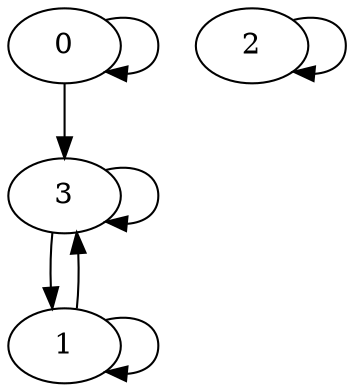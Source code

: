 
digraph abstract { 
   0 ->  0 
   0 ->  3 
   1 ->  1 
   1 ->  3 
   2 ->  2 
   3 ->  1 
   3 ->  3 
 } 
